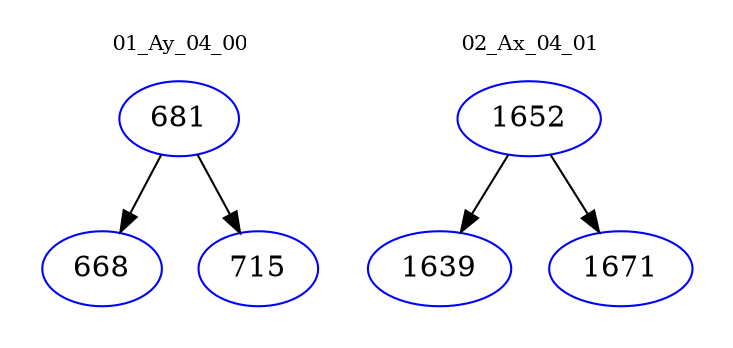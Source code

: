 digraph{
subgraph cluster_0 {
color = white
label = "01_Ay_04_00";
fontsize=10;
T0_681 [label="681", color="blue"]
T0_681 -> T0_668 [color="black"]
T0_668 [label="668", color="blue"]
T0_681 -> T0_715 [color="black"]
T0_715 [label="715", color="blue"]
}
subgraph cluster_1 {
color = white
label = "02_Ax_04_01";
fontsize=10;
T1_1652 [label="1652", color="blue"]
T1_1652 -> T1_1639 [color="black"]
T1_1639 [label="1639", color="blue"]
T1_1652 -> T1_1671 [color="black"]
T1_1671 [label="1671", color="blue"]
}
}
